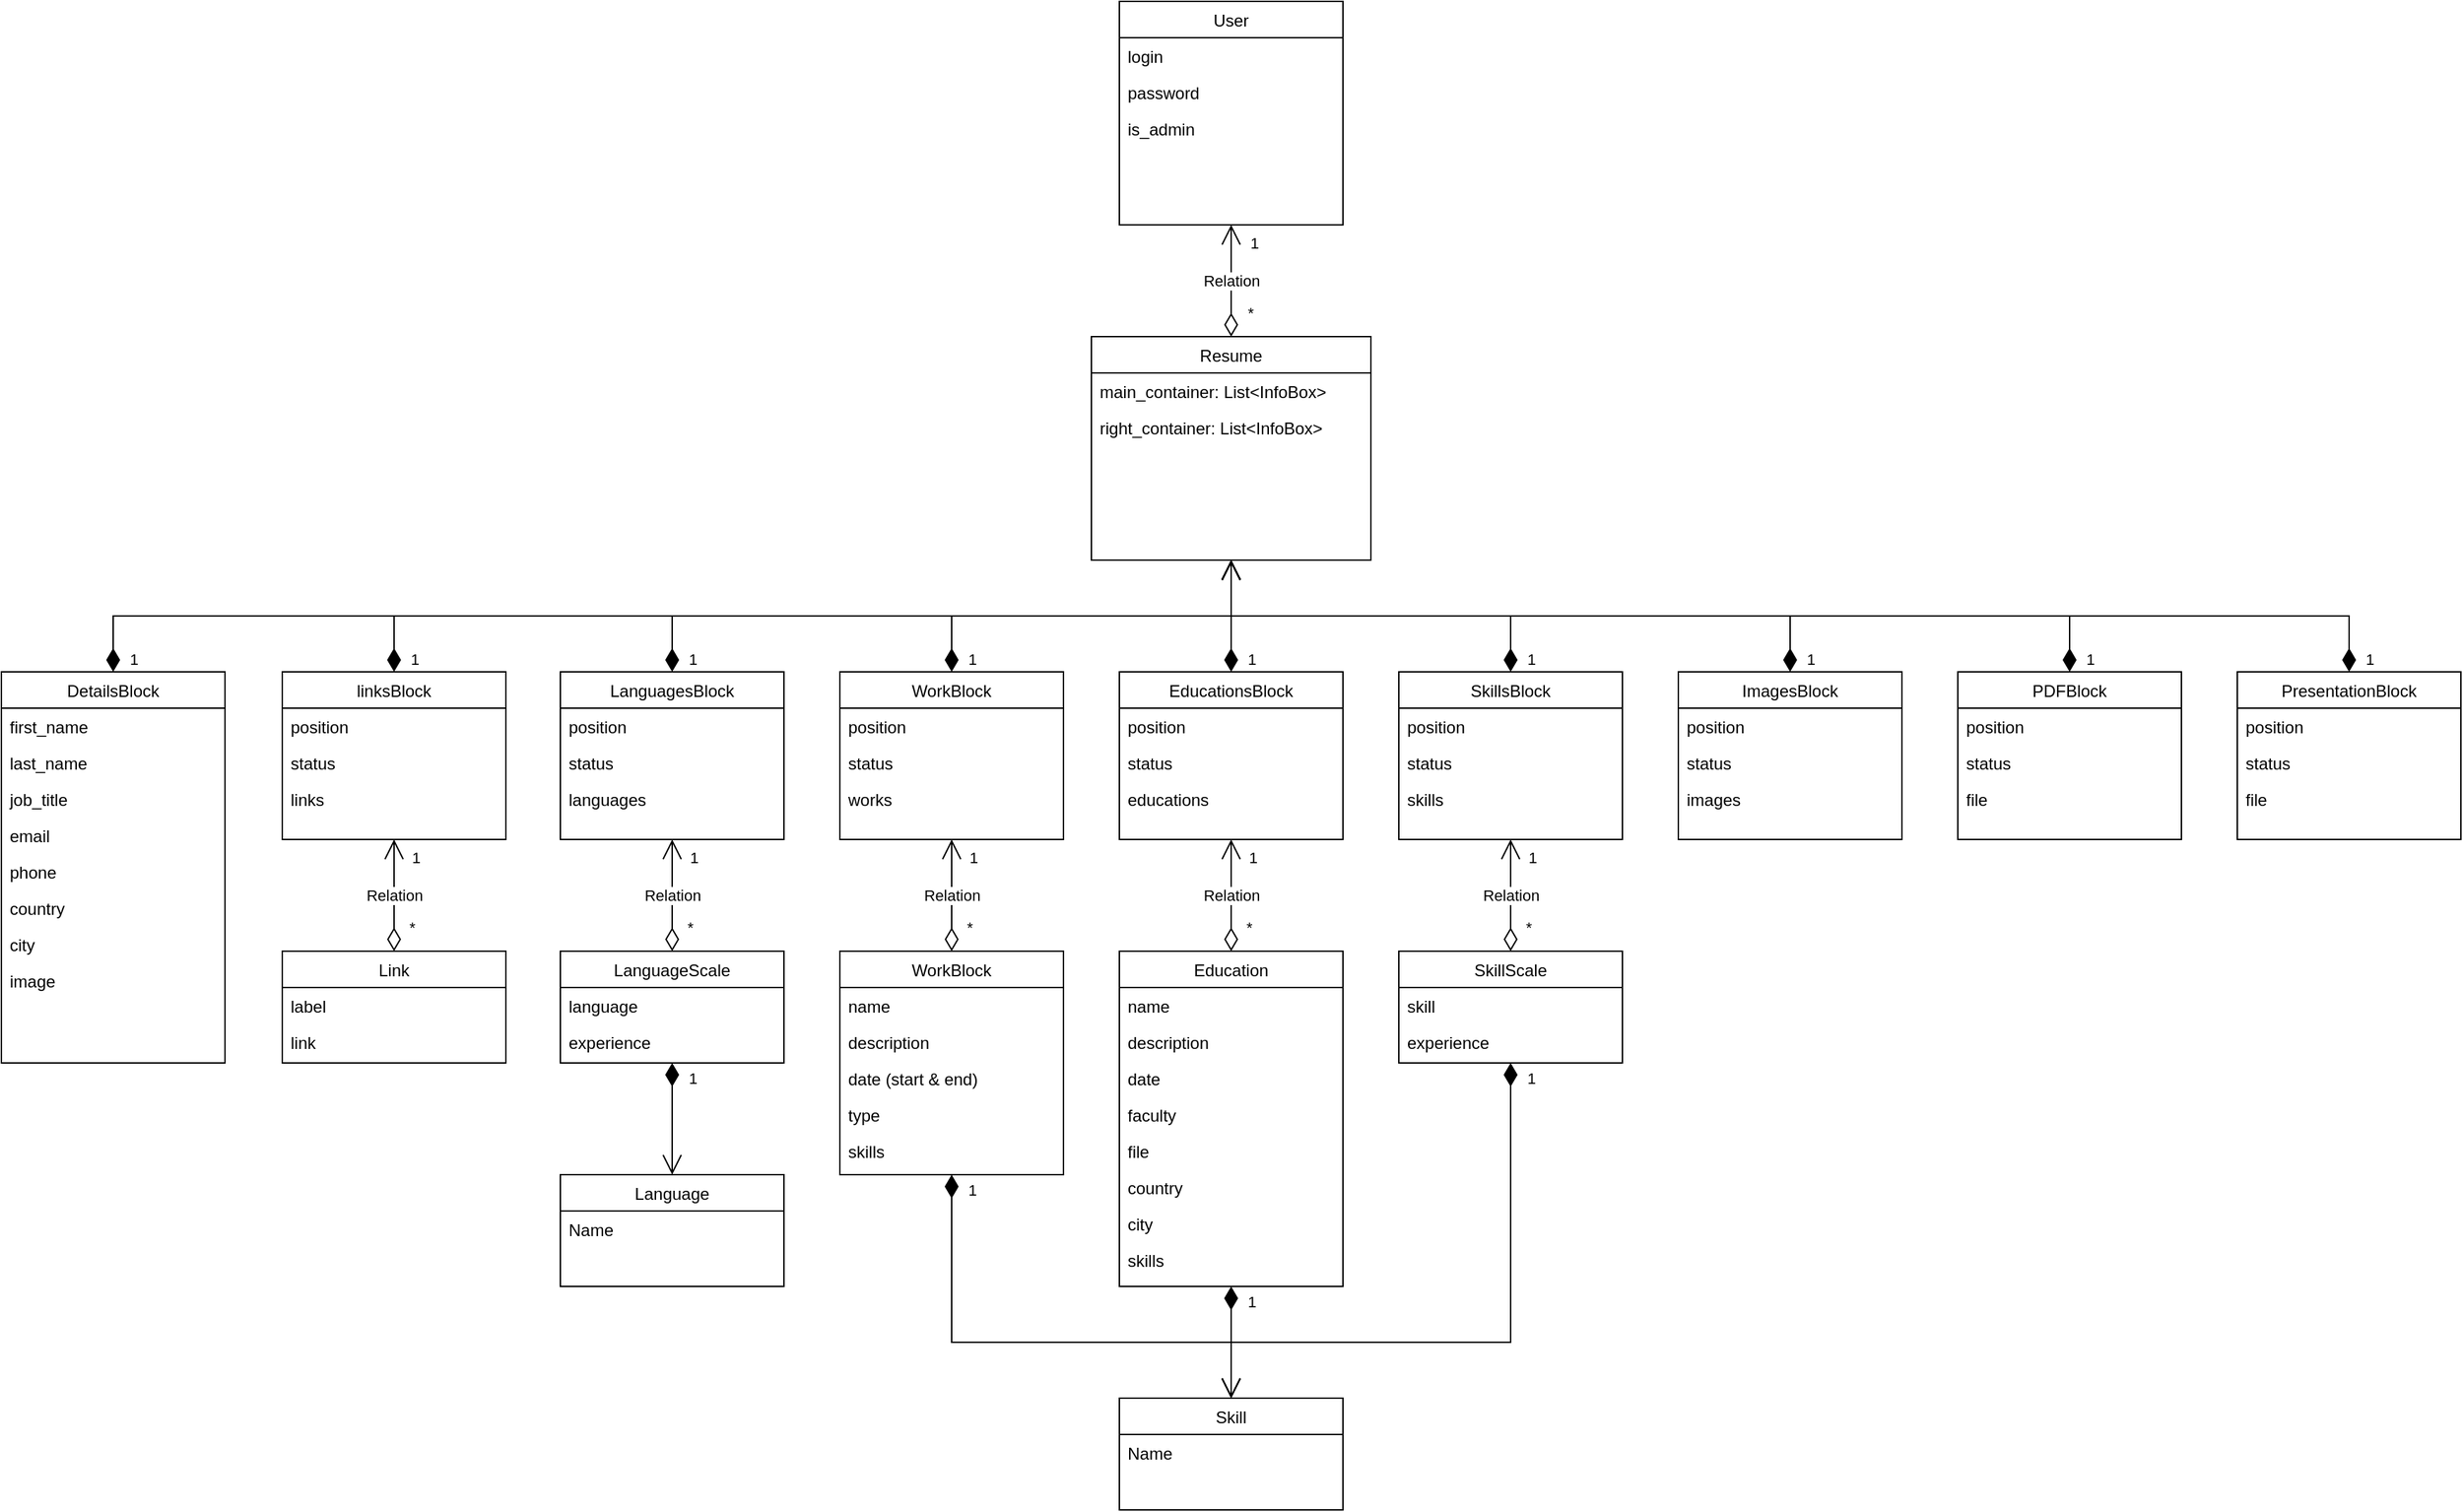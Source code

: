 <mxfile version="25.0.2">
  <diagram id="C5RBs43oDa-KdzZeNtuy" name="Page-1">
    <mxGraphModel dx="966" dy="1055" grid="1" gridSize="10" guides="1" tooltips="1" connect="1" arrows="1" fold="1" page="1" pageScale="1" pageWidth="827" pageHeight="1169" math="0" shadow="0">
      <root>
        <mxCell id="WIyWlLk6GJQsqaUBKTNV-0" />
        <mxCell id="WIyWlLk6GJQsqaUBKTNV-1" parent="WIyWlLk6GJQsqaUBKTNV-0" />
        <mxCell id="V65fHBaaVteIED3OypRB-6" value="User" style="swimlane;fontStyle=0;align=center;verticalAlign=top;childLayout=stackLayout;horizontal=1;startSize=26;horizontalStack=0;resizeParent=1;resizeLast=0;collapsible=1;marginBottom=0;rounded=0;shadow=0;strokeWidth=1;" parent="WIyWlLk6GJQsqaUBKTNV-1" vertex="1">
          <mxGeometry x="1640" width="160" height="160" as="geometry">
            <mxRectangle x="550" y="140" width="160" height="26" as="alternateBounds" />
          </mxGeometry>
        </mxCell>
        <mxCell id="V65fHBaaVteIED3OypRB-61" value="login" style="text;align=left;verticalAlign=top;spacingLeft=4;spacingRight=4;overflow=hidden;rotatable=0;points=[[0,0.5],[1,0.5]];portConstraint=eastwest;" parent="V65fHBaaVteIED3OypRB-6" vertex="1">
          <mxGeometry y="26" width="160" height="26" as="geometry" />
        </mxCell>
        <mxCell id="V65fHBaaVteIED3OypRB-60" value="password&#xa;" style="text;align=left;verticalAlign=top;spacingLeft=4;spacingRight=4;overflow=hidden;rotatable=0;points=[[0,0.5],[1,0.5]];portConstraint=eastwest;" parent="V65fHBaaVteIED3OypRB-6" vertex="1">
          <mxGeometry y="52" width="160" height="26" as="geometry" />
        </mxCell>
        <mxCell id="U6FEHs5bo7RZBYcH6yPw-68" value="is_admin" style="text;align=left;verticalAlign=top;spacingLeft=4;spacingRight=4;overflow=hidden;rotatable=0;points=[[0,0.5],[1,0.5]];portConstraint=eastwest;" parent="V65fHBaaVteIED3OypRB-6" vertex="1">
          <mxGeometry y="78" width="160" height="26" as="geometry" />
        </mxCell>
        <mxCell id="V65fHBaaVteIED3OypRB-35" value="linksBlock" style="swimlane;fontStyle=0;align=center;verticalAlign=top;childLayout=stackLayout;horizontal=1;startSize=26;horizontalStack=0;resizeParent=1;resizeLast=0;collapsible=1;marginBottom=0;rounded=0;shadow=0;strokeWidth=1;" parent="WIyWlLk6GJQsqaUBKTNV-1" vertex="1">
          <mxGeometry x="1041" y="480" width="160" height="120" as="geometry">
            <mxRectangle x="550" y="140" width="160" height="26" as="alternateBounds" />
          </mxGeometry>
        </mxCell>
        <mxCell id="V65fHBaaVteIED3OypRB-36" value="position" style="text;align=left;verticalAlign=top;spacingLeft=4;spacingRight=4;overflow=hidden;rotatable=0;points=[[0,0.5],[1,0.5]];portConstraint=eastwest;rounded=0;shadow=0;html=0;" parent="V65fHBaaVteIED3OypRB-35" vertex="1">
          <mxGeometry y="26" width="160" height="26" as="geometry" />
        </mxCell>
        <mxCell id="kgUmuc5MdxIJ9H4BEe2N-57" value="status" style="text;align=left;verticalAlign=top;spacingLeft=4;spacingRight=4;overflow=hidden;rotatable=0;points=[[0,0.5],[1,0.5]];portConstraint=eastwest;rounded=0;shadow=0;html=0;" vertex="1" parent="V65fHBaaVteIED3OypRB-35">
          <mxGeometry y="52" width="160" height="26" as="geometry" />
        </mxCell>
        <mxCell id="kgUmuc5MdxIJ9H4BEe2N-35" value="links" style="text;align=left;verticalAlign=top;spacingLeft=4;spacingRight=4;overflow=hidden;rotatable=0;points=[[0,0.5],[1,0.5]];portConstraint=eastwest;rounded=0;shadow=0;html=0;" vertex="1" parent="V65fHBaaVteIED3OypRB-35">
          <mxGeometry y="78" width="160" height="26" as="geometry" />
        </mxCell>
        <mxCell id="V65fHBaaVteIED3OypRB-77" value="Resume" style="swimlane;fontStyle=0;align=center;verticalAlign=top;childLayout=stackLayout;horizontal=1;startSize=26;horizontalStack=0;resizeParent=1;resizeLast=0;collapsible=1;marginBottom=0;rounded=0;shadow=0;strokeWidth=1;" parent="WIyWlLk6GJQsqaUBKTNV-1" vertex="1">
          <mxGeometry x="1620" y="240" width="200" height="160" as="geometry">
            <mxRectangle x="550" y="140" width="160" height="26" as="alternateBounds" />
          </mxGeometry>
        </mxCell>
        <mxCell id="20" value="main_container: List&lt;InfoBox&gt;" style="text;align=left;verticalAlign=top;spacingLeft=4;spacingRight=4;overflow=hidden;rotatable=0;points=[[0,0.5],[1,0.5]];portConstraint=eastwest;" parent="V65fHBaaVteIED3OypRB-77" vertex="1">
          <mxGeometry y="26" width="200" height="26" as="geometry" />
        </mxCell>
        <mxCell id="21" value="right_container: List&lt;InfoBox&gt;" style="text;align=left;verticalAlign=top;spacingLeft=4;spacingRight=4;overflow=hidden;rotatable=0;points=[[0,0.5],[1,0.5]];portConstraint=eastwest;" parent="V65fHBaaVteIED3OypRB-77" vertex="1">
          <mxGeometry y="52" width="200" height="26" as="geometry" />
        </mxCell>
        <mxCell id="-glm21ERxLBGJcdbhRGN-22" value="Language" style="swimlane;fontStyle=0;align=center;verticalAlign=top;childLayout=stackLayout;horizontal=1;startSize=26;horizontalStack=0;resizeParent=1;resizeLast=0;collapsible=1;marginBottom=0;rounded=0;shadow=0;strokeWidth=1;" parent="WIyWlLk6GJQsqaUBKTNV-1" vertex="1">
          <mxGeometry x="1240" y="840" width="160" height="80" as="geometry">
            <mxRectangle x="550" y="140" width="160" height="26" as="alternateBounds" />
          </mxGeometry>
        </mxCell>
        <mxCell id="-glm21ERxLBGJcdbhRGN-23" value="Name" style="text;align=left;verticalAlign=top;spacingLeft=4;spacingRight=4;overflow=hidden;rotatable=0;points=[[0,0.5],[1,0.5]];portConstraint=eastwest;" parent="-glm21ERxLBGJcdbhRGN-22" vertex="1">
          <mxGeometry y="26" width="160" height="26" as="geometry" />
        </mxCell>
        <mxCell id="-glm21ERxLBGJcdbhRGN-26" value="LanguagesBlock" style="swimlane;fontStyle=0;align=center;verticalAlign=top;childLayout=stackLayout;horizontal=1;startSize=26;horizontalStack=0;resizeParent=1;resizeLast=0;collapsible=1;marginBottom=0;rounded=0;shadow=0;strokeWidth=1;" parent="WIyWlLk6GJQsqaUBKTNV-1" vertex="1">
          <mxGeometry x="1240" y="480" width="160" height="120" as="geometry">
            <mxRectangle x="550" y="140" width="160" height="26" as="alternateBounds" />
          </mxGeometry>
        </mxCell>
        <mxCell id="kgUmuc5MdxIJ9H4BEe2N-38" value="position" style="text;align=left;verticalAlign=top;spacingLeft=4;spacingRight=4;overflow=hidden;rotatable=0;points=[[0,0.5],[1,0.5]];portConstraint=eastwest;rounded=0;shadow=0;html=0;" vertex="1" parent="-glm21ERxLBGJcdbhRGN-26">
          <mxGeometry y="26" width="160" height="26" as="geometry" />
        </mxCell>
        <mxCell id="kgUmuc5MdxIJ9H4BEe2N-39" value="status" style="text;align=left;verticalAlign=top;spacingLeft=4;spacingRight=4;overflow=hidden;rotatable=0;points=[[0,0.5],[1,0.5]];portConstraint=eastwest;rounded=0;shadow=0;html=0;" vertex="1" parent="-glm21ERxLBGJcdbhRGN-26">
          <mxGeometry y="52" width="160" height="26" as="geometry" />
        </mxCell>
        <mxCell id="kgUmuc5MdxIJ9H4BEe2N-45" value="languages" style="text;align=left;verticalAlign=top;spacingLeft=4;spacingRight=4;overflow=hidden;rotatable=0;points=[[0,0.5],[1,0.5]];portConstraint=eastwest;rounded=0;shadow=0;html=0;" vertex="1" parent="-glm21ERxLBGJcdbhRGN-26">
          <mxGeometry y="78" width="160" height="26" as="geometry" />
        </mxCell>
        <mxCell id="bQ8_OdMRhu5xaPLjSpSk-30" value="SkillsBlock" style="swimlane;fontStyle=0;align=center;verticalAlign=top;childLayout=stackLayout;horizontal=1;startSize=26;horizontalStack=0;resizeParent=1;resizeLast=0;collapsible=1;marginBottom=0;rounded=0;shadow=0;strokeWidth=1;" parent="WIyWlLk6GJQsqaUBKTNV-1" vertex="1">
          <mxGeometry x="1840" y="480" width="160" height="120" as="geometry">
            <mxRectangle x="550" y="140" width="160" height="26" as="alternateBounds" />
          </mxGeometry>
        </mxCell>
        <mxCell id="kgUmuc5MdxIJ9H4BEe2N-50" value="position" style="text;align=left;verticalAlign=top;spacingLeft=4;spacingRight=4;overflow=hidden;rotatable=0;points=[[0,0.5],[1,0.5]];portConstraint=eastwest;rounded=0;shadow=0;html=0;" vertex="1" parent="bQ8_OdMRhu5xaPLjSpSk-30">
          <mxGeometry y="26" width="160" height="26" as="geometry" />
        </mxCell>
        <mxCell id="kgUmuc5MdxIJ9H4BEe2N-56" value="status" style="text;align=left;verticalAlign=top;spacingLeft=4;spacingRight=4;overflow=hidden;rotatable=0;points=[[0,0.5],[1,0.5]];portConstraint=eastwest;rounded=0;shadow=0;html=0;" vertex="1" parent="bQ8_OdMRhu5xaPLjSpSk-30">
          <mxGeometry y="52" width="160" height="26" as="geometry" />
        </mxCell>
        <mxCell id="kgUmuc5MdxIJ9H4BEe2N-51" value="skills" style="text;align=left;verticalAlign=top;spacingLeft=4;spacingRight=4;overflow=hidden;rotatable=0;points=[[0,0.5],[1,0.5]];portConstraint=eastwest;rounded=0;shadow=0;html=0;" vertex="1" parent="bQ8_OdMRhu5xaPLjSpSk-30">
          <mxGeometry y="78" width="160" height="26" as="geometry" />
        </mxCell>
        <mxCell id="bQ8_OdMRhu5xaPLjSpSk-35" value="Skill" style="swimlane;fontStyle=0;align=center;verticalAlign=top;childLayout=stackLayout;horizontal=1;startSize=26;horizontalStack=0;resizeParent=1;resizeLast=0;collapsible=1;marginBottom=0;rounded=0;shadow=0;strokeWidth=1;" parent="WIyWlLk6GJQsqaUBKTNV-1" vertex="1">
          <mxGeometry x="1640" y="1000" width="160" height="80" as="geometry">
            <mxRectangle x="550" y="140" width="160" height="26" as="alternateBounds" />
          </mxGeometry>
        </mxCell>
        <mxCell id="bQ8_OdMRhu5xaPLjSpSk-37" value="Name" style="text;align=left;verticalAlign=top;spacingLeft=4;spacingRight=4;overflow=hidden;rotatable=0;points=[[0,0.5],[1,0.5]];portConstraint=eastwest;" parent="bQ8_OdMRhu5xaPLjSpSk-35" vertex="1">
          <mxGeometry y="26" width="160" height="26" as="geometry" />
        </mxCell>
        <mxCell id="bQ8_OdMRhu5xaPLjSpSk-59" value="EducationsBlock" style="swimlane;fontStyle=0;align=center;verticalAlign=top;childLayout=stackLayout;horizontal=1;startSize=26;horizontalStack=0;resizeParent=1;resizeLast=0;collapsible=1;marginBottom=0;rounded=0;shadow=0;strokeWidth=1;" parent="WIyWlLk6GJQsqaUBKTNV-1" vertex="1">
          <mxGeometry x="1640" y="480" width="160" height="120" as="geometry">
            <mxRectangle x="550" y="140" width="160" height="26" as="alternateBounds" />
          </mxGeometry>
        </mxCell>
        <mxCell id="kgUmuc5MdxIJ9H4BEe2N-58" value="position" style="text;align=left;verticalAlign=top;spacingLeft=4;spacingRight=4;overflow=hidden;rotatable=0;points=[[0,0.5],[1,0.5]];portConstraint=eastwest;rounded=0;shadow=0;html=0;" vertex="1" parent="bQ8_OdMRhu5xaPLjSpSk-59">
          <mxGeometry y="26" width="160" height="26" as="geometry" />
        </mxCell>
        <mxCell id="kgUmuc5MdxIJ9H4BEe2N-59" value="status" style="text;align=left;verticalAlign=top;spacingLeft=4;spacingRight=4;overflow=hidden;rotatable=0;points=[[0,0.5],[1,0.5]];portConstraint=eastwest;rounded=0;shadow=0;html=0;" vertex="1" parent="bQ8_OdMRhu5xaPLjSpSk-59">
          <mxGeometry y="52" width="160" height="26" as="geometry" />
        </mxCell>
        <mxCell id="kgUmuc5MdxIJ9H4BEe2N-60" value="educations" style="text;align=left;verticalAlign=top;spacingLeft=4;spacingRight=4;overflow=hidden;rotatable=0;points=[[0,0.5],[1,0.5]];portConstraint=eastwest;rounded=0;shadow=0;html=0;" vertex="1" parent="bQ8_OdMRhu5xaPLjSpSk-59">
          <mxGeometry y="78" width="160" height="26" as="geometry" />
        </mxCell>
        <mxCell id="bQ8_OdMRhu5xaPLjSpSk-74" value="WorkBlock" style="swimlane;fontStyle=0;align=center;verticalAlign=top;childLayout=stackLayout;horizontal=1;startSize=26;horizontalStack=0;resizeParent=1;resizeLast=0;collapsible=1;marginBottom=0;rounded=0;shadow=0;strokeWidth=1;" parent="WIyWlLk6GJQsqaUBKTNV-1" vertex="1">
          <mxGeometry x="1440" y="480" width="160" height="120" as="geometry">
            <mxRectangle x="550" y="140" width="160" height="26" as="alternateBounds" />
          </mxGeometry>
        </mxCell>
        <mxCell id="kgUmuc5MdxIJ9H4BEe2N-95" value="position" style="text;align=left;verticalAlign=top;spacingLeft=4;spacingRight=4;overflow=hidden;rotatable=0;points=[[0,0.5],[1,0.5]];portConstraint=eastwest;rounded=0;shadow=0;html=0;" vertex="1" parent="bQ8_OdMRhu5xaPLjSpSk-74">
          <mxGeometry y="26" width="160" height="26" as="geometry" />
        </mxCell>
        <mxCell id="kgUmuc5MdxIJ9H4BEe2N-96" value="status" style="text;align=left;verticalAlign=top;spacingLeft=4;spacingRight=4;overflow=hidden;rotatable=0;points=[[0,0.5],[1,0.5]];portConstraint=eastwest;rounded=0;shadow=0;html=0;" vertex="1" parent="bQ8_OdMRhu5xaPLjSpSk-74">
          <mxGeometry y="52" width="160" height="26" as="geometry" />
        </mxCell>
        <mxCell id="kgUmuc5MdxIJ9H4BEe2N-97" value="works&#xa;" style="text;align=left;verticalAlign=top;spacingLeft=4;spacingRight=4;overflow=hidden;rotatable=0;points=[[0,0.5],[1,0.5]];portConstraint=eastwest;rounded=0;shadow=0;html=0;" vertex="1" parent="bQ8_OdMRhu5xaPLjSpSk-74">
          <mxGeometry y="78" width="160" height="26" as="geometry" />
        </mxCell>
        <mxCell id="U6FEHs5bo7RZBYcH6yPw-22" value="DetailsBlock" style="swimlane;fontStyle=0;align=center;verticalAlign=top;childLayout=stackLayout;horizontal=1;startSize=26;horizontalStack=0;resizeParent=1;resizeLast=0;collapsible=1;marginBottom=0;rounded=0;shadow=0;strokeWidth=1;" parent="WIyWlLk6GJQsqaUBKTNV-1" vertex="1">
          <mxGeometry x="840" y="480" width="160" height="280" as="geometry">
            <mxRectangle x="550" y="140" width="160" height="26" as="alternateBounds" />
          </mxGeometry>
        </mxCell>
        <mxCell id="U6FEHs5bo7RZBYcH6yPw-24" value="first_name" style="text;align=left;verticalAlign=top;spacingLeft=4;spacingRight=4;overflow=hidden;rotatable=0;points=[[0,0.5],[1,0.5]];portConstraint=eastwest;" parent="U6FEHs5bo7RZBYcH6yPw-22" vertex="1">
          <mxGeometry y="26" width="160" height="26" as="geometry" />
        </mxCell>
        <mxCell id="U6FEHs5bo7RZBYcH6yPw-25" value="last_name" style="text;align=left;verticalAlign=top;spacingLeft=4;spacingRight=4;overflow=hidden;rotatable=0;points=[[0,0.5],[1,0.5]];portConstraint=eastwest;" parent="U6FEHs5bo7RZBYcH6yPw-22" vertex="1">
          <mxGeometry y="52" width="160" height="26" as="geometry" />
        </mxCell>
        <mxCell id="U6FEHs5bo7RZBYcH6yPw-60" value="job_title" style="text;align=left;verticalAlign=top;spacingLeft=4;spacingRight=4;overflow=hidden;rotatable=0;points=[[0,0.5],[1,0.5]];portConstraint=eastwest;" parent="U6FEHs5bo7RZBYcH6yPw-22" vertex="1">
          <mxGeometry y="78" width="160" height="26" as="geometry" />
        </mxCell>
        <mxCell id="U6FEHs5bo7RZBYcH6yPw-27" value="email" style="text;align=left;verticalAlign=top;spacingLeft=4;spacingRight=4;overflow=hidden;rotatable=0;points=[[0,0.5],[1,0.5]];portConstraint=eastwest;" parent="U6FEHs5bo7RZBYcH6yPw-22" vertex="1">
          <mxGeometry y="104" width="160" height="26" as="geometry" />
        </mxCell>
        <mxCell id="U6FEHs5bo7RZBYcH6yPw-28" value="phone" style="text;align=left;verticalAlign=top;spacingLeft=4;spacingRight=4;overflow=hidden;rotatable=0;points=[[0,0.5],[1,0.5]];portConstraint=eastwest;" parent="U6FEHs5bo7RZBYcH6yPw-22" vertex="1">
          <mxGeometry y="130" width="160" height="26" as="geometry" />
        </mxCell>
        <mxCell id="U6FEHs5bo7RZBYcH6yPw-30" value="country" style="text;align=left;verticalAlign=top;spacingLeft=4;spacingRight=4;overflow=hidden;rotatable=0;points=[[0,0.5],[1,0.5]];portConstraint=eastwest;" parent="U6FEHs5bo7RZBYcH6yPw-22" vertex="1">
          <mxGeometry y="156" width="160" height="26" as="geometry" />
        </mxCell>
        <mxCell id="U6FEHs5bo7RZBYcH6yPw-29" value="city" style="text;align=left;verticalAlign=top;spacingLeft=4;spacingRight=4;overflow=hidden;rotatable=0;points=[[0,0.5],[1,0.5]];portConstraint=eastwest;" parent="U6FEHs5bo7RZBYcH6yPw-22" vertex="1">
          <mxGeometry y="182" width="160" height="26" as="geometry" />
        </mxCell>
        <mxCell id="kgUmuc5MdxIJ9H4BEe2N-34" value="image" style="text;align=left;verticalAlign=top;spacingLeft=4;spacingRight=4;overflow=hidden;rotatable=0;points=[[0,0.5],[1,0.5]];portConstraint=eastwest;rounded=0;shadow=0;html=0;" vertex="1" parent="U6FEHs5bo7RZBYcH6yPw-22">
          <mxGeometry y="208" width="160" height="26" as="geometry" />
        </mxCell>
        <mxCell id="kgUmuc5MdxIJ9H4BEe2N-26" value="Link" style="swimlane;fontStyle=0;align=center;verticalAlign=top;childLayout=stackLayout;horizontal=1;startSize=26;horizontalStack=0;resizeParent=1;resizeLast=0;collapsible=1;marginBottom=0;rounded=0;shadow=0;strokeWidth=1;" vertex="1" parent="WIyWlLk6GJQsqaUBKTNV-1">
          <mxGeometry x="1041" y="680" width="160" height="80" as="geometry">
            <mxRectangle x="550" y="140" width="160" height="26" as="alternateBounds" />
          </mxGeometry>
        </mxCell>
        <mxCell id="kgUmuc5MdxIJ9H4BEe2N-30" value="label" style="text;align=left;verticalAlign=top;spacingLeft=4;spacingRight=4;overflow=hidden;rotatable=0;points=[[0,0.5],[1,0.5]];portConstraint=eastwest;rounded=0;shadow=0;html=0;" vertex="1" parent="kgUmuc5MdxIJ9H4BEe2N-26">
          <mxGeometry y="26" width="160" height="26" as="geometry" />
        </mxCell>
        <mxCell id="kgUmuc5MdxIJ9H4BEe2N-31" value="link" style="text;align=left;verticalAlign=top;spacingLeft=4;spacingRight=4;overflow=hidden;rotatable=0;points=[[0,0.5],[1,0.5]];portConstraint=eastwest;rounded=0;shadow=0;html=0;" vertex="1" parent="kgUmuc5MdxIJ9H4BEe2N-26">
          <mxGeometry y="52" width="160" height="26" as="geometry" />
        </mxCell>
        <mxCell id="kgUmuc5MdxIJ9H4BEe2N-41" value="LanguageScale" style="swimlane;fontStyle=0;align=center;verticalAlign=top;childLayout=stackLayout;horizontal=1;startSize=26;horizontalStack=0;resizeParent=1;resizeLast=0;collapsible=1;marginBottom=0;rounded=0;shadow=0;strokeWidth=1;" vertex="1" parent="WIyWlLk6GJQsqaUBKTNV-1">
          <mxGeometry x="1240" y="680" width="160" height="80" as="geometry">
            <mxRectangle x="550" y="140" width="160" height="26" as="alternateBounds" />
          </mxGeometry>
        </mxCell>
        <mxCell id="kgUmuc5MdxIJ9H4BEe2N-42" value="language" style="text;align=left;verticalAlign=top;spacingLeft=4;spacingRight=4;overflow=hidden;rotatable=0;points=[[0,0.5],[1,0.5]];portConstraint=eastwest;" vertex="1" parent="kgUmuc5MdxIJ9H4BEe2N-41">
          <mxGeometry y="26" width="160" height="26" as="geometry" />
        </mxCell>
        <mxCell id="kgUmuc5MdxIJ9H4BEe2N-44" value="experience" style="text;align=left;verticalAlign=top;spacingLeft=4;spacingRight=4;overflow=hidden;rotatable=0;points=[[0,0.5],[1,0.5]];portConstraint=eastwest;" vertex="1" parent="kgUmuc5MdxIJ9H4BEe2N-41">
          <mxGeometry y="52" width="160" height="26" as="geometry" />
        </mxCell>
        <mxCell id="kgUmuc5MdxIJ9H4BEe2N-46" value="SkillScale" style="swimlane;fontStyle=0;align=center;verticalAlign=top;childLayout=stackLayout;horizontal=1;startSize=26;horizontalStack=0;resizeParent=1;resizeLast=0;collapsible=1;marginBottom=0;rounded=0;shadow=0;strokeWidth=1;" vertex="1" parent="WIyWlLk6GJQsqaUBKTNV-1">
          <mxGeometry x="1840" y="680" width="160" height="80" as="geometry">
            <mxRectangle x="550" y="140" width="160" height="26" as="alternateBounds" />
          </mxGeometry>
        </mxCell>
        <mxCell id="kgUmuc5MdxIJ9H4BEe2N-47" value="skill" style="text;align=left;verticalAlign=top;spacingLeft=4;spacingRight=4;overflow=hidden;rotatable=0;points=[[0,0.5],[1,0.5]];portConstraint=eastwest;" vertex="1" parent="kgUmuc5MdxIJ9H4BEe2N-46">
          <mxGeometry y="26" width="160" height="26" as="geometry" />
        </mxCell>
        <mxCell id="kgUmuc5MdxIJ9H4BEe2N-48" value="experience" style="text;align=left;verticalAlign=top;spacingLeft=4;spacingRight=4;overflow=hidden;rotatable=0;points=[[0,0.5],[1,0.5]];portConstraint=eastwest;" vertex="1" parent="kgUmuc5MdxIJ9H4BEe2N-46">
          <mxGeometry y="52" width="160" height="26" as="geometry" />
        </mxCell>
        <mxCell id="kgUmuc5MdxIJ9H4BEe2N-52" value="Education" style="swimlane;fontStyle=0;align=center;verticalAlign=top;childLayout=stackLayout;horizontal=1;startSize=26;horizontalStack=0;resizeParent=1;resizeLast=0;collapsible=1;marginBottom=0;rounded=0;shadow=0;strokeWidth=1;" vertex="1" parent="WIyWlLk6GJQsqaUBKTNV-1">
          <mxGeometry x="1640" y="680" width="160" height="240" as="geometry">
            <mxRectangle x="550" y="140" width="160" height="26" as="alternateBounds" />
          </mxGeometry>
        </mxCell>
        <mxCell id="bQ8_OdMRhu5xaPLjSpSk-62" value="name" style="text;align=left;verticalAlign=top;spacingLeft=4;spacingRight=4;overflow=hidden;rotatable=0;points=[[0,0.5],[1,0.5]];portConstraint=eastwest;" parent="kgUmuc5MdxIJ9H4BEe2N-52" vertex="1">
          <mxGeometry y="26" width="160" height="26" as="geometry" />
        </mxCell>
        <mxCell id="kgUmuc5MdxIJ9H4BEe2N-71" value="description" style="text;align=left;verticalAlign=top;spacingLeft=4;spacingRight=4;overflow=hidden;rotatable=0;points=[[0,0.5],[1,0.5]];portConstraint=eastwest;" vertex="1" parent="kgUmuc5MdxIJ9H4BEe2N-52">
          <mxGeometry y="52" width="160" height="26" as="geometry" />
        </mxCell>
        <mxCell id="bQ8_OdMRhu5xaPLjSpSk-67" value="date" style="text;align=left;verticalAlign=top;spacingLeft=4;spacingRight=4;overflow=hidden;rotatable=0;points=[[0,0.5],[1,0.5]];portConstraint=eastwest;" parent="kgUmuc5MdxIJ9H4BEe2N-52" vertex="1">
          <mxGeometry y="78" width="160" height="26" as="geometry" />
        </mxCell>
        <mxCell id="bQ8_OdMRhu5xaPLjSpSk-63" value="faculty" style="text;align=left;verticalAlign=top;spacingLeft=4;spacingRight=4;overflow=hidden;rotatable=0;points=[[0,0.5],[1,0.5]];portConstraint=eastwest;" parent="kgUmuc5MdxIJ9H4BEe2N-52" vertex="1">
          <mxGeometry y="104" width="160" height="26" as="geometry" />
        </mxCell>
        <mxCell id="bQ8_OdMRhu5xaPLjSpSk-61" value="file" style="text;align=left;verticalAlign=top;spacingLeft=4;spacingRight=4;overflow=hidden;rotatable=0;points=[[0,0.5],[1,0.5]];portConstraint=eastwest;" parent="kgUmuc5MdxIJ9H4BEe2N-52" vertex="1">
          <mxGeometry y="130" width="160" height="26" as="geometry" />
        </mxCell>
        <mxCell id="bQ8_OdMRhu5xaPLjSpSk-68" value="country" style="text;align=left;verticalAlign=top;spacingLeft=4;spacingRight=4;overflow=hidden;rotatable=0;points=[[0,0.5],[1,0.5]];portConstraint=eastwest;" parent="kgUmuc5MdxIJ9H4BEe2N-52" vertex="1">
          <mxGeometry y="156" width="160" height="26" as="geometry" />
        </mxCell>
        <mxCell id="bQ8_OdMRhu5xaPLjSpSk-69" value="city" style="text;align=left;verticalAlign=top;spacingLeft=4;spacingRight=4;overflow=hidden;rotatable=0;points=[[0,0.5],[1,0.5]];portConstraint=eastwest;" parent="kgUmuc5MdxIJ9H4BEe2N-52" vertex="1">
          <mxGeometry y="182" width="160" height="26" as="geometry" />
        </mxCell>
        <mxCell id="bQ8_OdMRhu5xaPLjSpSk-64" value="skills" style="text;align=left;verticalAlign=top;spacingLeft=4;spacingRight=4;overflow=hidden;rotatable=0;points=[[0,0.5],[1,0.5]];portConstraint=eastwest;" parent="kgUmuc5MdxIJ9H4BEe2N-52" vertex="1">
          <mxGeometry y="208" width="160" height="26" as="geometry" />
        </mxCell>
        <mxCell id="kgUmuc5MdxIJ9H4BEe2N-75" value="ImagesBlock" style="swimlane;fontStyle=0;align=center;verticalAlign=top;childLayout=stackLayout;horizontal=1;startSize=26;horizontalStack=0;resizeParent=1;resizeLast=0;collapsible=1;marginBottom=0;rounded=0;shadow=0;strokeWidth=1;" vertex="1" parent="WIyWlLk6GJQsqaUBKTNV-1">
          <mxGeometry x="2040" y="480" width="160" height="120" as="geometry">
            <mxRectangle x="550" y="140" width="160" height="26" as="alternateBounds" />
          </mxGeometry>
        </mxCell>
        <mxCell id="kgUmuc5MdxIJ9H4BEe2N-76" value="position" style="text;align=left;verticalAlign=top;spacingLeft=4;spacingRight=4;overflow=hidden;rotatable=0;points=[[0,0.5],[1,0.5]];portConstraint=eastwest;rounded=0;shadow=0;html=0;" vertex="1" parent="kgUmuc5MdxIJ9H4BEe2N-75">
          <mxGeometry y="26" width="160" height="26" as="geometry" />
        </mxCell>
        <mxCell id="kgUmuc5MdxIJ9H4BEe2N-77" value="status" style="text;align=left;verticalAlign=top;spacingLeft=4;spacingRight=4;overflow=hidden;rotatable=0;points=[[0,0.5],[1,0.5]];portConstraint=eastwest;rounded=0;shadow=0;html=0;" vertex="1" parent="kgUmuc5MdxIJ9H4BEe2N-75">
          <mxGeometry y="52" width="160" height="26" as="geometry" />
        </mxCell>
        <mxCell id="kgUmuc5MdxIJ9H4BEe2N-78" value="images" style="text;align=left;verticalAlign=top;spacingLeft=4;spacingRight=4;overflow=hidden;rotatable=0;points=[[0,0.5],[1,0.5]];portConstraint=eastwest;rounded=0;shadow=0;html=0;" vertex="1" parent="kgUmuc5MdxIJ9H4BEe2N-75">
          <mxGeometry y="78" width="160" height="26" as="geometry" />
        </mxCell>
        <mxCell id="kgUmuc5MdxIJ9H4BEe2N-80" value="PDFBlock" style="swimlane;fontStyle=0;align=center;verticalAlign=top;childLayout=stackLayout;horizontal=1;startSize=26;horizontalStack=0;resizeParent=1;resizeLast=0;collapsible=1;marginBottom=0;rounded=0;shadow=0;strokeWidth=1;" vertex="1" parent="WIyWlLk6GJQsqaUBKTNV-1">
          <mxGeometry x="2240" y="480" width="160" height="120" as="geometry">
            <mxRectangle x="550" y="140" width="160" height="26" as="alternateBounds" />
          </mxGeometry>
        </mxCell>
        <mxCell id="kgUmuc5MdxIJ9H4BEe2N-81" value="position" style="text;align=left;verticalAlign=top;spacingLeft=4;spacingRight=4;overflow=hidden;rotatable=0;points=[[0,0.5],[1,0.5]];portConstraint=eastwest;rounded=0;shadow=0;html=0;" vertex="1" parent="kgUmuc5MdxIJ9H4BEe2N-80">
          <mxGeometry y="26" width="160" height="26" as="geometry" />
        </mxCell>
        <mxCell id="kgUmuc5MdxIJ9H4BEe2N-82" value="status" style="text;align=left;verticalAlign=top;spacingLeft=4;spacingRight=4;overflow=hidden;rotatable=0;points=[[0,0.5],[1,0.5]];portConstraint=eastwest;rounded=0;shadow=0;html=0;" vertex="1" parent="kgUmuc5MdxIJ9H4BEe2N-80">
          <mxGeometry y="52" width="160" height="26" as="geometry" />
        </mxCell>
        <mxCell id="kgUmuc5MdxIJ9H4BEe2N-83" value="file" style="text;align=left;verticalAlign=top;spacingLeft=4;spacingRight=4;overflow=hidden;rotatable=0;points=[[0,0.5],[1,0.5]];portConstraint=eastwest;rounded=0;shadow=0;html=0;" vertex="1" parent="kgUmuc5MdxIJ9H4BEe2N-80">
          <mxGeometry y="78" width="160" height="26" as="geometry" />
        </mxCell>
        <mxCell id="kgUmuc5MdxIJ9H4BEe2N-84" value="PresentationBlock" style="swimlane;fontStyle=0;align=center;verticalAlign=top;childLayout=stackLayout;horizontal=1;startSize=26;horizontalStack=0;resizeParent=1;resizeLast=0;collapsible=1;marginBottom=0;rounded=0;shadow=0;strokeWidth=1;" vertex="1" parent="WIyWlLk6GJQsqaUBKTNV-1">
          <mxGeometry x="2440" y="480" width="160" height="120" as="geometry">
            <mxRectangle x="550" y="140" width="160" height="26" as="alternateBounds" />
          </mxGeometry>
        </mxCell>
        <mxCell id="kgUmuc5MdxIJ9H4BEe2N-85" value="position" style="text;align=left;verticalAlign=top;spacingLeft=4;spacingRight=4;overflow=hidden;rotatable=0;points=[[0,0.5],[1,0.5]];portConstraint=eastwest;rounded=0;shadow=0;html=0;" vertex="1" parent="kgUmuc5MdxIJ9H4BEe2N-84">
          <mxGeometry y="26" width="160" height="26" as="geometry" />
        </mxCell>
        <mxCell id="kgUmuc5MdxIJ9H4BEe2N-86" value="status" style="text;align=left;verticalAlign=top;spacingLeft=4;spacingRight=4;overflow=hidden;rotatable=0;points=[[0,0.5],[1,0.5]];portConstraint=eastwest;rounded=0;shadow=0;html=0;" vertex="1" parent="kgUmuc5MdxIJ9H4BEe2N-84">
          <mxGeometry y="52" width="160" height="26" as="geometry" />
        </mxCell>
        <mxCell id="kgUmuc5MdxIJ9H4BEe2N-87" value="file" style="text;align=left;verticalAlign=top;spacingLeft=4;spacingRight=4;overflow=hidden;rotatable=0;points=[[0,0.5],[1,0.5]];portConstraint=eastwest;rounded=0;shadow=0;html=0;" vertex="1" parent="kgUmuc5MdxIJ9H4BEe2N-84">
          <mxGeometry y="78" width="160" height="26" as="geometry" />
        </mxCell>
        <mxCell id="kgUmuc5MdxIJ9H4BEe2N-88" value="WorkBlock" style="swimlane;fontStyle=0;align=center;verticalAlign=top;childLayout=stackLayout;horizontal=1;startSize=26;horizontalStack=0;resizeParent=1;resizeLast=0;collapsible=1;marginBottom=0;rounded=0;shadow=0;strokeWidth=1;" vertex="1" parent="WIyWlLk6GJQsqaUBKTNV-1">
          <mxGeometry x="1440" y="680" width="160" height="160" as="geometry">
            <mxRectangle x="550" y="140" width="160" height="26" as="alternateBounds" />
          </mxGeometry>
        </mxCell>
        <mxCell id="kgUmuc5MdxIJ9H4BEe2N-89" value="name" style="text;align=left;verticalAlign=top;spacingLeft=4;spacingRight=4;overflow=hidden;rotatable=0;points=[[0,0.5],[1,0.5]];portConstraint=eastwest;" vertex="1" parent="kgUmuc5MdxIJ9H4BEe2N-88">
          <mxGeometry y="26" width="160" height="26" as="geometry" />
        </mxCell>
        <mxCell id="kgUmuc5MdxIJ9H4BEe2N-90" value="description" style="text;align=left;verticalAlign=top;spacingLeft=4;spacingRight=4;overflow=hidden;rotatable=0;points=[[0,0.5],[1,0.5]];portConstraint=eastwest;" vertex="1" parent="kgUmuc5MdxIJ9H4BEe2N-88">
          <mxGeometry y="52" width="160" height="26" as="geometry" />
        </mxCell>
        <mxCell id="kgUmuc5MdxIJ9H4BEe2N-91" value="date (start &amp; end)" style="text;align=left;verticalAlign=top;spacingLeft=4;spacingRight=4;overflow=hidden;rotatable=0;points=[[0,0.5],[1,0.5]];portConstraint=eastwest;" vertex="1" parent="kgUmuc5MdxIJ9H4BEe2N-88">
          <mxGeometry y="78" width="160" height="26" as="geometry" />
        </mxCell>
        <mxCell id="kgUmuc5MdxIJ9H4BEe2N-92" value="type" style="text;align=left;verticalAlign=top;spacingLeft=4;spacingRight=4;overflow=hidden;rotatable=0;points=[[0,0.5],[1,0.5]];portConstraint=eastwest;" vertex="1" parent="kgUmuc5MdxIJ9H4BEe2N-88">
          <mxGeometry y="104" width="160" height="26" as="geometry" />
        </mxCell>
        <mxCell id="kgUmuc5MdxIJ9H4BEe2N-93" value="skills" style="text;align=left;verticalAlign=top;spacingLeft=4;spacingRight=4;overflow=hidden;rotatable=0;points=[[0,0.5],[1,0.5]];portConstraint=eastwest;" vertex="1" parent="kgUmuc5MdxIJ9H4BEe2N-88">
          <mxGeometry y="130" width="160" height="24" as="geometry" />
        </mxCell>
        <mxCell id="kgUmuc5MdxIJ9H4BEe2N-105" value="Relation" style="endArrow=open;html=1;endSize=12;startArrow=diamondThin;startSize=14;startFill=0;edgeStyle=orthogonalEdgeStyle;rounded=0;exitX=0.5;exitY=0;exitDx=0;exitDy=0;entryX=0.5;entryY=1;entryDx=0;entryDy=0;" edge="1" parent="WIyWlLk6GJQsqaUBKTNV-1" source="V65fHBaaVteIED3OypRB-77" target="V65fHBaaVteIED3OypRB-6">
          <mxGeometry relative="1" as="geometry">
            <mxPoint x="1780" y="210" as="sourcePoint" />
            <mxPoint x="1940" y="210" as="targetPoint" />
          </mxGeometry>
        </mxCell>
        <mxCell id="kgUmuc5MdxIJ9H4BEe2N-106" value="*" style="edgeLabel;resizable=0;html=1;align=left;verticalAlign=top;" connectable="0" vertex="1" parent="kgUmuc5MdxIJ9H4BEe2N-105">
          <mxGeometry x="-1" relative="1" as="geometry">
            <mxPoint x="10" y="-30" as="offset" />
          </mxGeometry>
        </mxCell>
        <mxCell id="kgUmuc5MdxIJ9H4BEe2N-107" value="1" style="edgeLabel;resizable=0;html=1;align=right;verticalAlign=top;" connectable="0" vertex="1" parent="kgUmuc5MdxIJ9H4BEe2N-105">
          <mxGeometry x="1" relative="1" as="geometry">
            <mxPoint x="20" as="offset" />
          </mxGeometry>
        </mxCell>
        <mxCell id="kgUmuc5MdxIJ9H4BEe2N-111" value="1" style="endArrow=open;html=1;endSize=12;startArrow=diamondThin;startSize=14;startFill=1;edgeStyle=orthogonalEdgeStyle;align=left;verticalAlign=bottom;rounded=0;exitX=0.5;exitY=0;exitDx=0;exitDy=0;entryX=0.5;entryY=1;entryDx=0;entryDy=0;" edge="1" parent="WIyWlLk6GJQsqaUBKTNV-1" source="U6FEHs5bo7RZBYcH6yPw-22" target="V65fHBaaVteIED3OypRB-77">
          <mxGeometry x="-1" y="-10" relative="1" as="geometry">
            <mxPoint x="960" y="420" as="sourcePoint" />
            <mxPoint x="1120" y="420" as="targetPoint" />
            <mxPoint as="offset" />
          </mxGeometry>
        </mxCell>
        <mxCell id="kgUmuc5MdxIJ9H4BEe2N-125" value="1" style="endArrow=open;html=1;endSize=12;startArrow=diamondThin;startSize=14;startFill=1;edgeStyle=orthogonalEdgeStyle;align=left;verticalAlign=bottom;rounded=0;exitX=0.5;exitY=0;exitDx=0;exitDy=0;entryX=0.5;entryY=1;entryDx=0;entryDy=0;" edge="1" parent="WIyWlLk6GJQsqaUBKTNV-1" source="V65fHBaaVteIED3OypRB-35" target="V65fHBaaVteIED3OypRB-77">
          <mxGeometry x="-1" y="-10" relative="1" as="geometry">
            <mxPoint x="930" y="490" as="sourcePoint" />
            <mxPoint x="1750" y="430" as="targetPoint" />
            <mxPoint as="offset" />
          </mxGeometry>
        </mxCell>
        <mxCell id="kgUmuc5MdxIJ9H4BEe2N-126" value="1" style="endArrow=open;html=1;endSize=12;startArrow=diamondThin;startSize=14;startFill=1;edgeStyle=orthogonalEdgeStyle;align=left;verticalAlign=bottom;rounded=0;exitX=0.5;exitY=0;exitDx=0;exitDy=0;entryX=0.5;entryY=1;entryDx=0;entryDy=0;" edge="1" parent="WIyWlLk6GJQsqaUBKTNV-1" source="-glm21ERxLBGJcdbhRGN-26" target="V65fHBaaVteIED3OypRB-77">
          <mxGeometry x="-1" y="-10" relative="1" as="geometry">
            <mxPoint x="940" y="500" as="sourcePoint" />
            <mxPoint x="1740" y="420" as="targetPoint" />
            <mxPoint as="offset" />
          </mxGeometry>
        </mxCell>
        <mxCell id="kgUmuc5MdxIJ9H4BEe2N-127" value="1" style="endArrow=open;html=1;endSize=12;startArrow=diamondThin;startSize=14;startFill=1;edgeStyle=orthogonalEdgeStyle;align=left;verticalAlign=bottom;rounded=0;exitX=0.5;exitY=0;exitDx=0;exitDy=0;entryX=0.5;entryY=1;entryDx=0;entryDy=0;" edge="1" parent="WIyWlLk6GJQsqaUBKTNV-1" source="bQ8_OdMRhu5xaPLjSpSk-74" target="V65fHBaaVteIED3OypRB-77">
          <mxGeometry x="-1" y="-10" relative="1" as="geometry">
            <mxPoint x="950" y="510" as="sourcePoint" />
            <mxPoint x="1750" y="430" as="targetPoint" />
            <mxPoint as="offset" />
          </mxGeometry>
        </mxCell>
        <mxCell id="kgUmuc5MdxIJ9H4BEe2N-128" value="1" style="endArrow=open;html=1;endSize=12;startArrow=diamondThin;startSize=14;startFill=1;edgeStyle=orthogonalEdgeStyle;align=left;verticalAlign=bottom;rounded=0;exitX=0.5;exitY=0;exitDx=0;exitDy=0;entryX=0.5;entryY=1;entryDx=0;entryDy=0;" edge="1" parent="WIyWlLk6GJQsqaUBKTNV-1" source="bQ8_OdMRhu5xaPLjSpSk-59" target="V65fHBaaVteIED3OypRB-77">
          <mxGeometry x="-1" y="-10" relative="1" as="geometry">
            <mxPoint x="960" y="520" as="sourcePoint" />
            <mxPoint x="1760" y="440" as="targetPoint" />
            <mxPoint as="offset" />
          </mxGeometry>
        </mxCell>
        <mxCell id="kgUmuc5MdxIJ9H4BEe2N-129" value="1" style="endArrow=open;html=1;endSize=12;startArrow=diamondThin;startSize=14;startFill=1;edgeStyle=orthogonalEdgeStyle;align=left;verticalAlign=bottom;rounded=0;exitX=0.5;exitY=0;exitDx=0;exitDy=0;entryX=0.5;entryY=1;entryDx=0;entryDy=0;" edge="1" parent="WIyWlLk6GJQsqaUBKTNV-1" source="bQ8_OdMRhu5xaPLjSpSk-30" target="V65fHBaaVteIED3OypRB-77">
          <mxGeometry x="-1" y="-10" relative="1" as="geometry">
            <mxPoint x="970" y="530" as="sourcePoint" />
            <mxPoint x="1770" y="450" as="targetPoint" />
            <mxPoint as="offset" />
          </mxGeometry>
        </mxCell>
        <mxCell id="kgUmuc5MdxIJ9H4BEe2N-130" value="1" style="endArrow=open;html=1;endSize=12;startArrow=diamondThin;startSize=14;startFill=1;edgeStyle=orthogonalEdgeStyle;align=left;verticalAlign=bottom;rounded=0;exitX=0.5;exitY=0;exitDx=0;exitDy=0;entryX=0.5;entryY=1;entryDx=0;entryDy=0;" edge="1" parent="WIyWlLk6GJQsqaUBKTNV-1" source="kgUmuc5MdxIJ9H4BEe2N-75" target="V65fHBaaVteIED3OypRB-77">
          <mxGeometry x="-1" y="-10" relative="1" as="geometry">
            <mxPoint x="1930" y="490" as="sourcePoint" />
            <mxPoint x="1730" y="410" as="targetPoint" />
            <mxPoint as="offset" />
          </mxGeometry>
        </mxCell>
        <mxCell id="kgUmuc5MdxIJ9H4BEe2N-131" value="1" style="endArrow=open;html=1;endSize=12;startArrow=diamondThin;startSize=14;startFill=1;edgeStyle=orthogonalEdgeStyle;align=left;verticalAlign=bottom;rounded=0;exitX=0.5;exitY=0;exitDx=0;exitDy=0;entryX=0.5;entryY=1;entryDx=0;entryDy=0;" edge="1" parent="WIyWlLk6GJQsqaUBKTNV-1" source="kgUmuc5MdxIJ9H4BEe2N-80" target="V65fHBaaVteIED3OypRB-77">
          <mxGeometry x="-1" y="-10" relative="1" as="geometry">
            <mxPoint x="1940" y="500" as="sourcePoint" />
            <mxPoint x="1740" y="420" as="targetPoint" />
            <mxPoint as="offset" />
          </mxGeometry>
        </mxCell>
        <mxCell id="kgUmuc5MdxIJ9H4BEe2N-132" value="1" style="endArrow=open;html=1;endSize=12;startArrow=diamondThin;startSize=14;startFill=1;edgeStyle=orthogonalEdgeStyle;align=left;verticalAlign=bottom;rounded=0;exitX=0.5;exitY=0;exitDx=0;exitDy=0;entryX=0.5;entryY=1;entryDx=0;entryDy=0;" edge="1" parent="WIyWlLk6GJQsqaUBKTNV-1" source="kgUmuc5MdxIJ9H4BEe2N-84" target="V65fHBaaVteIED3OypRB-77">
          <mxGeometry x="-1" y="-10" relative="1" as="geometry">
            <mxPoint x="1950" y="510" as="sourcePoint" />
            <mxPoint x="1750" y="430" as="targetPoint" />
            <mxPoint as="offset" />
          </mxGeometry>
        </mxCell>
        <mxCell id="kgUmuc5MdxIJ9H4BEe2N-133" value="Relation" style="endArrow=open;html=1;endSize=12;startArrow=diamondThin;startSize=14;startFill=0;edgeStyle=orthogonalEdgeStyle;rounded=0;exitX=0.5;exitY=0;exitDx=0;exitDy=0;entryX=0.5;entryY=1;entryDx=0;entryDy=0;" edge="1" parent="WIyWlLk6GJQsqaUBKTNV-1" source="kgUmuc5MdxIJ9H4BEe2N-26" target="V65fHBaaVteIED3OypRB-35">
          <mxGeometry relative="1" as="geometry">
            <mxPoint x="1160" y="650" as="sourcePoint" />
            <mxPoint x="1320" y="650" as="targetPoint" />
          </mxGeometry>
        </mxCell>
        <mxCell id="kgUmuc5MdxIJ9H4BEe2N-134" value="*" style="edgeLabel;resizable=0;html=1;align=left;verticalAlign=top;" connectable="0" vertex="1" parent="kgUmuc5MdxIJ9H4BEe2N-133">
          <mxGeometry x="-1" relative="1" as="geometry">
            <mxPoint x="9" y="-30" as="offset" />
          </mxGeometry>
        </mxCell>
        <mxCell id="kgUmuc5MdxIJ9H4BEe2N-135" value="1" style="edgeLabel;resizable=0;html=1;align=right;verticalAlign=top;" connectable="0" vertex="1" parent="kgUmuc5MdxIJ9H4BEe2N-133">
          <mxGeometry x="1" relative="1" as="geometry">
            <mxPoint x="19" as="offset" />
          </mxGeometry>
        </mxCell>
        <mxCell id="kgUmuc5MdxIJ9H4BEe2N-136" value="Relation" style="endArrow=open;html=1;endSize=12;startArrow=diamondThin;startSize=14;startFill=0;edgeStyle=orthogonalEdgeStyle;rounded=0;exitX=0.5;exitY=0;exitDx=0;exitDy=0;entryX=0.5;entryY=1;entryDx=0;entryDy=0;" edge="1" parent="WIyWlLk6GJQsqaUBKTNV-1" source="kgUmuc5MdxIJ9H4BEe2N-41" target="-glm21ERxLBGJcdbhRGN-26">
          <mxGeometry relative="1" as="geometry">
            <mxPoint x="1131" y="690" as="sourcePoint" />
            <mxPoint x="1131" y="610" as="targetPoint" />
          </mxGeometry>
        </mxCell>
        <mxCell id="kgUmuc5MdxIJ9H4BEe2N-137" value="*" style="edgeLabel;resizable=0;html=1;align=left;verticalAlign=top;" connectable="0" vertex="1" parent="kgUmuc5MdxIJ9H4BEe2N-136">
          <mxGeometry x="-1" relative="1" as="geometry">
            <mxPoint x="9" y="-30" as="offset" />
          </mxGeometry>
        </mxCell>
        <mxCell id="kgUmuc5MdxIJ9H4BEe2N-138" value="1" style="edgeLabel;resizable=0;html=1;align=right;verticalAlign=top;" connectable="0" vertex="1" parent="kgUmuc5MdxIJ9H4BEe2N-136">
          <mxGeometry x="1" relative="1" as="geometry">
            <mxPoint x="19" as="offset" />
          </mxGeometry>
        </mxCell>
        <mxCell id="kgUmuc5MdxIJ9H4BEe2N-139" value="1" style="endArrow=open;html=1;endSize=12;startArrow=diamondThin;startSize=14;startFill=1;edgeStyle=orthogonalEdgeStyle;align=left;verticalAlign=bottom;rounded=0;exitX=0.5;exitY=1;exitDx=0;exitDy=0;entryX=0.5;entryY=0;entryDx=0;entryDy=0;" edge="1" parent="WIyWlLk6GJQsqaUBKTNV-1" source="kgUmuc5MdxIJ9H4BEe2N-41" target="-glm21ERxLBGJcdbhRGN-22">
          <mxGeometry x="-0.5" y="10" relative="1" as="geometry">
            <mxPoint x="1131" y="490" as="sourcePoint" />
            <mxPoint x="1730" y="410" as="targetPoint" />
            <mxPoint as="offset" />
          </mxGeometry>
        </mxCell>
        <mxCell id="kgUmuc5MdxIJ9H4BEe2N-140" value="Relation" style="endArrow=open;html=1;endSize=12;startArrow=diamondThin;startSize=14;startFill=0;edgeStyle=orthogonalEdgeStyle;rounded=0;exitX=0.5;exitY=0;exitDx=0;exitDy=0;entryX=0.5;entryY=1;entryDx=0;entryDy=0;" edge="1" parent="WIyWlLk6GJQsqaUBKTNV-1" source="kgUmuc5MdxIJ9H4BEe2N-88" target="bQ8_OdMRhu5xaPLjSpSk-74">
          <mxGeometry relative="1" as="geometry">
            <mxPoint x="1330" y="690" as="sourcePoint" />
            <mxPoint x="1330" y="610" as="targetPoint" />
          </mxGeometry>
        </mxCell>
        <mxCell id="kgUmuc5MdxIJ9H4BEe2N-141" value="*" style="edgeLabel;resizable=0;html=1;align=left;verticalAlign=top;" connectable="0" vertex="1" parent="kgUmuc5MdxIJ9H4BEe2N-140">
          <mxGeometry x="-1" relative="1" as="geometry">
            <mxPoint x="9" y="-30" as="offset" />
          </mxGeometry>
        </mxCell>
        <mxCell id="kgUmuc5MdxIJ9H4BEe2N-142" value="1" style="edgeLabel;resizable=0;html=1;align=right;verticalAlign=top;" connectable="0" vertex="1" parent="kgUmuc5MdxIJ9H4BEe2N-140">
          <mxGeometry x="1" relative="1" as="geometry">
            <mxPoint x="19" as="offset" />
          </mxGeometry>
        </mxCell>
        <mxCell id="kgUmuc5MdxIJ9H4BEe2N-143" value="Relation" style="endArrow=open;html=1;endSize=12;startArrow=diamondThin;startSize=14;startFill=0;edgeStyle=orthogonalEdgeStyle;rounded=0;exitX=0.5;exitY=0;exitDx=0;exitDy=0;entryX=0.5;entryY=1;entryDx=0;entryDy=0;" edge="1" parent="WIyWlLk6GJQsqaUBKTNV-1" source="kgUmuc5MdxIJ9H4BEe2N-52" target="bQ8_OdMRhu5xaPLjSpSk-59">
          <mxGeometry relative="1" as="geometry">
            <mxPoint x="1340" y="700" as="sourcePoint" />
            <mxPoint x="1340" y="620" as="targetPoint" />
          </mxGeometry>
        </mxCell>
        <mxCell id="kgUmuc5MdxIJ9H4BEe2N-144" value="*" style="edgeLabel;resizable=0;html=1;align=left;verticalAlign=top;" connectable="0" vertex="1" parent="kgUmuc5MdxIJ9H4BEe2N-143">
          <mxGeometry x="-1" relative="1" as="geometry">
            <mxPoint x="9" y="-30" as="offset" />
          </mxGeometry>
        </mxCell>
        <mxCell id="kgUmuc5MdxIJ9H4BEe2N-145" value="1" style="edgeLabel;resizable=0;html=1;align=right;verticalAlign=top;" connectable="0" vertex="1" parent="kgUmuc5MdxIJ9H4BEe2N-143">
          <mxGeometry x="1" relative="1" as="geometry">
            <mxPoint x="19" as="offset" />
          </mxGeometry>
        </mxCell>
        <mxCell id="kgUmuc5MdxIJ9H4BEe2N-146" value="Relation" style="endArrow=open;html=1;endSize=12;startArrow=diamondThin;startSize=14;startFill=0;edgeStyle=orthogonalEdgeStyle;rounded=0;exitX=0.5;exitY=0;exitDx=0;exitDy=0;entryX=0.5;entryY=1;entryDx=0;entryDy=0;" edge="1" parent="WIyWlLk6GJQsqaUBKTNV-1" source="kgUmuc5MdxIJ9H4BEe2N-46" target="bQ8_OdMRhu5xaPLjSpSk-30">
          <mxGeometry relative="1" as="geometry">
            <mxPoint x="1350" y="710" as="sourcePoint" />
            <mxPoint x="1350" y="630" as="targetPoint" />
          </mxGeometry>
        </mxCell>
        <mxCell id="kgUmuc5MdxIJ9H4BEe2N-147" value="*" style="edgeLabel;resizable=0;html=1;align=left;verticalAlign=top;" connectable="0" vertex="1" parent="kgUmuc5MdxIJ9H4BEe2N-146">
          <mxGeometry x="-1" relative="1" as="geometry">
            <mxPoint x="9" y="-30" as="offset" />
          </mxGeometry>
        </mxCell>
        <mxCell id="kgUmuc5MdxIJ9H4BEe2N-148" value="1" style="edgeLabel;resizable=0;html=1;align=right;verticalAlign=top;" connectable="0" vertex="1" parent="kgUmuc5MdxIJ9H4BEe2N-146">
          <mxGeometry x="1" relative="1" as="geometry">
            <mxPoint x="19" as="offset" />
          </mxGeometry>
        </mxCell>
        <mxCell id="kgUmuc5MdxIJ9H4BEe2N-149" value="1" style="endArrow=open;html=1;endSize=12;startArrow=diamondThin;startSize=14;startFill=1;edgeStyle=orthogonalEdgeStyle;align=left;verticalAlign=bottom;rounded=0;exitX=0.5;exitY=1;exitDx=0;exitDy=0;entryX=0.5;entryY=0;entryDx=0;entryDy=0;" edge="1" parent="WIyWlLk6GJQsqaUBKTNV-1" source="kgUmuc5MdxIJ9H4BEe2N-88" target="bQ8_OdMRhu5xaPLjSpSk-35">
          <mxGeometry x="-0.889" y="10" relative="1" as="geometry">
            <mxPoint x="1330" y="770" as="sourcePoint" />
            <mxPoint x="1570" y="980" as="targetPoint" />
            <mxPoint as="offset" />
            <Array as="points">
              <mxPoint x="1520" y="960" />
              <mxPoint x="1720" y="960" />
            </Array>
          </mxGeometry>
        </mxCell>
        <mxCell id="kgUmuc5MdxIJ9H4BEe2N-158" value="1" style="endArrow=open;html=1;endSize=12;startArrow=diamondThin;startSize=14;startFill=1;edgeStyle=orthogonalEdgeStyle;align=left;verticalAlign=bottom;rounded=0;exitX=0.5;exitY=1;exitDx=0;exitDy=0;entryX=0.5;entryY=0;entryDx=0;entryDy=0;" edge="1" parent="WIyWlLk6GJQsqaUBKTNV-1" source="kgUmuc5MdxIJ9H4BEe2N-52" target="bQ8_OdMRhu5xaPLjSpSk-35">
          <mxGeometry x="-0.5" y="10" relative="1" as="geometry">
            <mxPoint x="1330" y="770" as="sourcePoint" />
            <mxPoint x="1330" y="850" as="targetPoint" />
            <mxPoint as="offset" />
          </mxGeometry>
        </mxCell>
        <mxCell id="kgUmuc5MdxIJ9H4BEe2N-159" value="1" style="endArrow=open;html=1;endSize=12;startArrow=diamondThin;startSize=14;startFill=1;edgeStyle=orthogonalEdgeStyle;align=left;verticalAlign=bottom;rounded=0;exitX=0.5;exitY=1;exitDx=0;exitDy=0;entryX=0.5;entryY=0;entryDx=0;entryDy=0;" edge="1" parent="WIyWlLk6GJQsqaUBKTNV-1" source="kgUmuc5MdxIJ9H4BEe2N-46" target="bQ8_OdMRhu5xaPLjSpSk-35">
          <mxGeometry x="-0.909" y="10" relative="1" as="geometry">
            <mxPoint x="1730" y="930" as="sourcePoint" />
            <mxPoint x="1730" y="1010" as="targetPoint" />
            <mxPoint as="offset" />
            <Array as="points">
              <mxPoint x="1920" y="960" />
              <mxPoint x="1720" y="960" />
            </Array>
          </mxGeometry>
        </mxCell>
      </root>
    </mxGraphModel>
  </diagram>
</mxfile>
